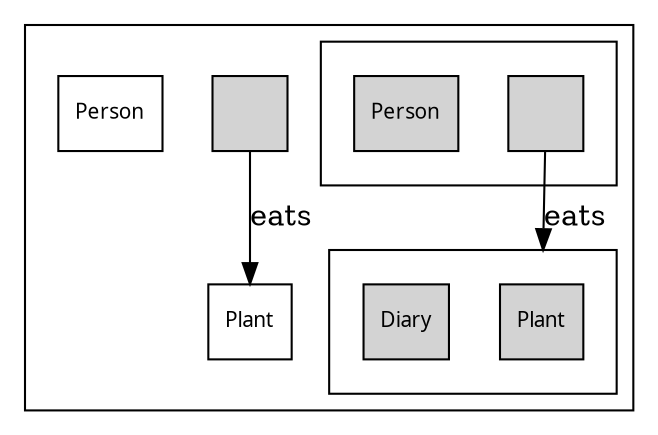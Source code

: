 digraph diagram_1 {
	graph [fontsize=10 fontname="Verdana" compound=true];
	node [shape=record fontsize=10 fontname="Verdana"];
    color=white;

        subgraph cluster_conjunction {
            node [shape=record,style=filled, fillcolor=white];
            color=black;

            subgraph cluster_conjunction_2 {
                node [shape=record,style=filled, fillcolor=lightgrey];
                color=black;

                subgraph cluster_5 {
                    node[shape=record, width=0.5, style=filled, fillcolor=lightgrey];
                    color=white;
                    node_5 [label=""];
                }
                subgraph cluster_4 {
                    node[shape=record, width=0.5, style=filled];
                    color=white;
                    node_4 [label="Person"];
                }

            }

            subgraph cluster_conjunction_3{
                    node [shape=record,style=filled, fillcolor=white];
                    color=black;

                    subgraph cluster_6 {
                        node[shape=record, width=0.5, style=filled, fillcolor=lightgrey];
                        color=white;
                        node_6 [label="Plant"];
                    }

                    subgraph cluster_7 {
                        node[shape=record, width=0.5, style=filled, fillcolor=lightgrey];
                        color=white;
                        node_7 [label="Diary"];
                    }
            }


        node_5 -> node_6 [ltail=node_5 lhead=cluster_conjunction_3 label="eats"];


        subgraph cluster_3 {
            node[shape=record, width=0.5, style=filled, fillcolor=lightgrey];
            color=white;
            node_3 [label=""];
        }

        subgraph cluster_2 {
            node[shape=record, width=0.5, style=filled];
            color=white;
            node_2 [label="Plant"];
        }

        node_3 -> node_2 [label="eats"];


        subgraph cluster_1 {
            node[shape=record, width=0.5, style=filled];
            color=white;
            node_1 [label="Person"];
        }
    }

}
